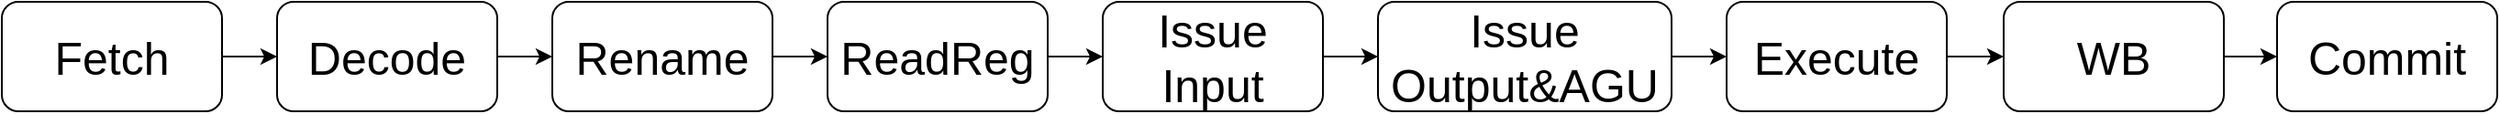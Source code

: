 <mxfile version="16.1.2" type="device"><diagram id="S8VoaNCvkjETvXptpZUz" name="第 1 页"><mxGraphModel dx="1422" dy="865" grid="1" gridSize="10" guides="1" tooltips="1" connect="1" arrows="1" fold="1" page="1" pageScale="1" pageWidth="827" pageHeight="1169" math="0" shadow="0"><root><mxCell id="0"/><mxCell id="1" parent="0"/><mxCell id="coJ9eSbxag9eNpPG_Vwo-3" value="" style="edgeStyle=orthogonalEdgeStyle;rounded=0;orthogonalLoop=1;jettySize=auto;html=1;fontSize=25;" edge="1" parent="1" source="coJ9eSbxag9eNpPG_Vwo-1" target="coJ9eSbxag9eNpPG_Vwo-2"><mxGeometry relative="1" as="geometry"/></mxCell><mxCell id="coJ9eSbxag9eNpPG_Vwo-1" value="&lt;font style=&quot;font-size: 25px&quot;&gt;Fetch&lt;/font&gt;" style="rounded=1;whiteSpace=wrap;html=1;" vertex="1" parent="1"><mxGeometry x="90" y="380" width="120" height="60" as="geometry"/></mxCell><mxCell id="coJ9eSbxag9eNpPG_Vwo-5" value="" style="edgeStyle=orthogonalEdgeStyle;rounded=0;orthogonalLoop=1;jettySize=auto;html=1;fontSize=25;" edge="1" parent="1" source="coJ9eSbxag9eNpPG_Vwo-2" target="coJ9eSbxag9eNpPG_Vwo-4"><mxGeometry relative="1" as="geometry"/></mxCell><mxCell id="coJ9eSbxag9eNpPG_Vwo-2" value="&lt;font style=&quot;font-size: 25px&quot;&gt;Decode&lt;/font&gt;" style="rounded=1;whiteSpace=wrap;html=1;" vertex="1" parent="1"><mxGeometry x="240" y="380" width="120" height="60" as="geometry"/></mxCell><mxCell id="coJ9eSbxag9eNpPG_Vwo-7" value="" style="edgeStyle=orthogonalEdgeStyle;rounded=0;orthogonalLoop=1;jettySize=auto;html=1;fontSize=25;" edge="1" parent="1" source="coJ9eSbxag9eNpPG_Vwo-4" target="coJ9eSbxag9eNpPG_Vwo-6"><mxGeometry relative="1" as="geometry"/></mxCell><mxCell id="coJ9eSbxag9eNpPG_Vwo-4" value="&lt;font style=&quot;font-size: 25px&quot;&gt;Rename&lt;/font&gt;" style="rounded=1;whiteSpace=wrap;html=1;" vertex="1" parent="1"><mxGeometry x="390" y="380" width="120" height="60" as="geometry"/></mxCell><mxCell id="coJ9eSbxag9eNpPG_Vwo-9" value="" style="edgeStyle=orthogonalEdgeStyle;rounded=0;orthogonalLoop=1;jettySize=auto;html=1;fontSize=25;" edge="1" parent="1" source="coJ9eSbxag9eNpPG_Vwo-6" target="coJ9eSbxag9eNpPG_Vwo-8"><mxGeometry relative="1" as="geometry"/></mxCell><mxCell id="coJ9eSbxag9eNpPG_Vwo-6" value="&lt;font style=&quot;font-size: 25px&quot;&gt;ReadReg&lt;/font&gt;" style="rounded=1;whiteSpace=wrap;html=1;" vertex="1" parent="1"><mxGeometry x="540" y="380" width="120" height="60" as="geometry"/></mxCell><mxCell id="coJ9eSbxag9eNpPG_Vwo-11" value="" style="edgeStyle=orthogonalEdgeStyle;rounded=0;orthogonalLoop=1;jettySize=auto;html=1;fontSize=25;" edge="1" parent="1" source="coJ9eSbxag9eNpPG_Vwo-8" target="coJ9eSbxag9eNpPG_Vwo-10"><mxGeometry relative="1" as="geometry"/></mxCell><mxCell id="coJ9eSbxag9eNpPG_Vwo-8" value="&lt;font style=&quot;font-size: 25px&quot;&gt;Issue Input&lt;/font&gt;" style="rounded=1;whiteSpace=wrap;html=1;" vertex="1" parent="1"><mxGeometry x="690" y="380" width="120" height="60" as="geometry"/></mxCell><mxCell id="coJ9eSbxag9eNpPG_Vwo-13" value="" style="edgeStyle=orthogonalEdgeStyle;rounded=0;orthogonalLoop=1;jettySize=auto;html=1;fontSize=25;" edge="1" parent="1" source="coJ9eSbxag9eNpPG_Vwo-10" target="coJ9eSbxag9eNpPG_Vwo-12"><mxGeometry relative="1" as="geometry"/></mxCell><mxCell id="coJ9eSbxag9eNpPG_Vwo-10" value="&lt;font style=&quot;font-size: 25px&quot;&gt;Issue&lt;br&gt;Output&amp;amp;AGU&lt;br&gt;&lt;/font&gt;" style="rounded=1;whiteSpace=wrap;html=1;" vertex="1" parent="1"><mxGeometry x="840" y="380" width="160" height="60" as="geometry"/></mxCell><mxCell id="coJ9eSbxag9eNpPG_Vwo-15" value="" style="edgeStyle=orthogonalEdgeStyle;rounded=0;orthogonalLoop=1;jettySize=auto;html=1;fontSize=25;" edge="1" parent="1" source="coJ9eSbxag9eNpPG_Vwo-12" target="coJ9eSbxag9eNpPG_Vwo-14"><mxGeometry relative="1" as="geometry"/></mxCell><mxCell id="coJ9eSbxag9eNpPG_Vwo-12" value="&lt;font style=&quot;font-size: 25px&quot;&gt;Execute&lt;br&gt;&lt;/font&gt;" style="rounded=1;whiteSpace=wrap;html=1;" vertex="1" parent="1"><mxGeometry x="1030" y="380" width="120" height="60" as="geometry"/></mxCell><mxCell id="coJ9eSbxag9eNpPG_Vwo-17" value="" style="edgeStyle=orthogonalEdgeStyle;rounded=0;orthogonalLoop=1;jettySize=auto;html=1;fontSize=25;" edge="1" parent="1" source="coJ9eSbxag9eNpPG_Vwo-14" target="coJ9eSbxag9eNpPG_Vwo-16"><mxGeometry relative="1" as="geometry"/></mxCell><mxCell id="coJ9eSbxag9eNpPG_Vwo-14" value="&lt;font style=&quot;font-size: 25px&quot;&gt;WB&lt;br&gt;&lt;/font&gt;" style="rounded=1;whiteSpace=wrap;html=1;" vertex="1" parent="1"><mxGeometry x="1181" y="380" width="120" height="60" as="geometry"/></mxCell><mxCell id="coJ9eSbxag9eNpPG_Vwo-16" value="&lt;font style=&quot;font-size: 25px&quot;&gt;Commit&lt;br&gt;&lt;/font&gt;" style="rounded=1;whiteSpace=wrap;html=1;" vertex="1" parent="1"><mxGeometry x="1330" y="380" width="120" height="60" as="geometry"/></mxCell></root></mxGraphModel></diagram></mxfile>